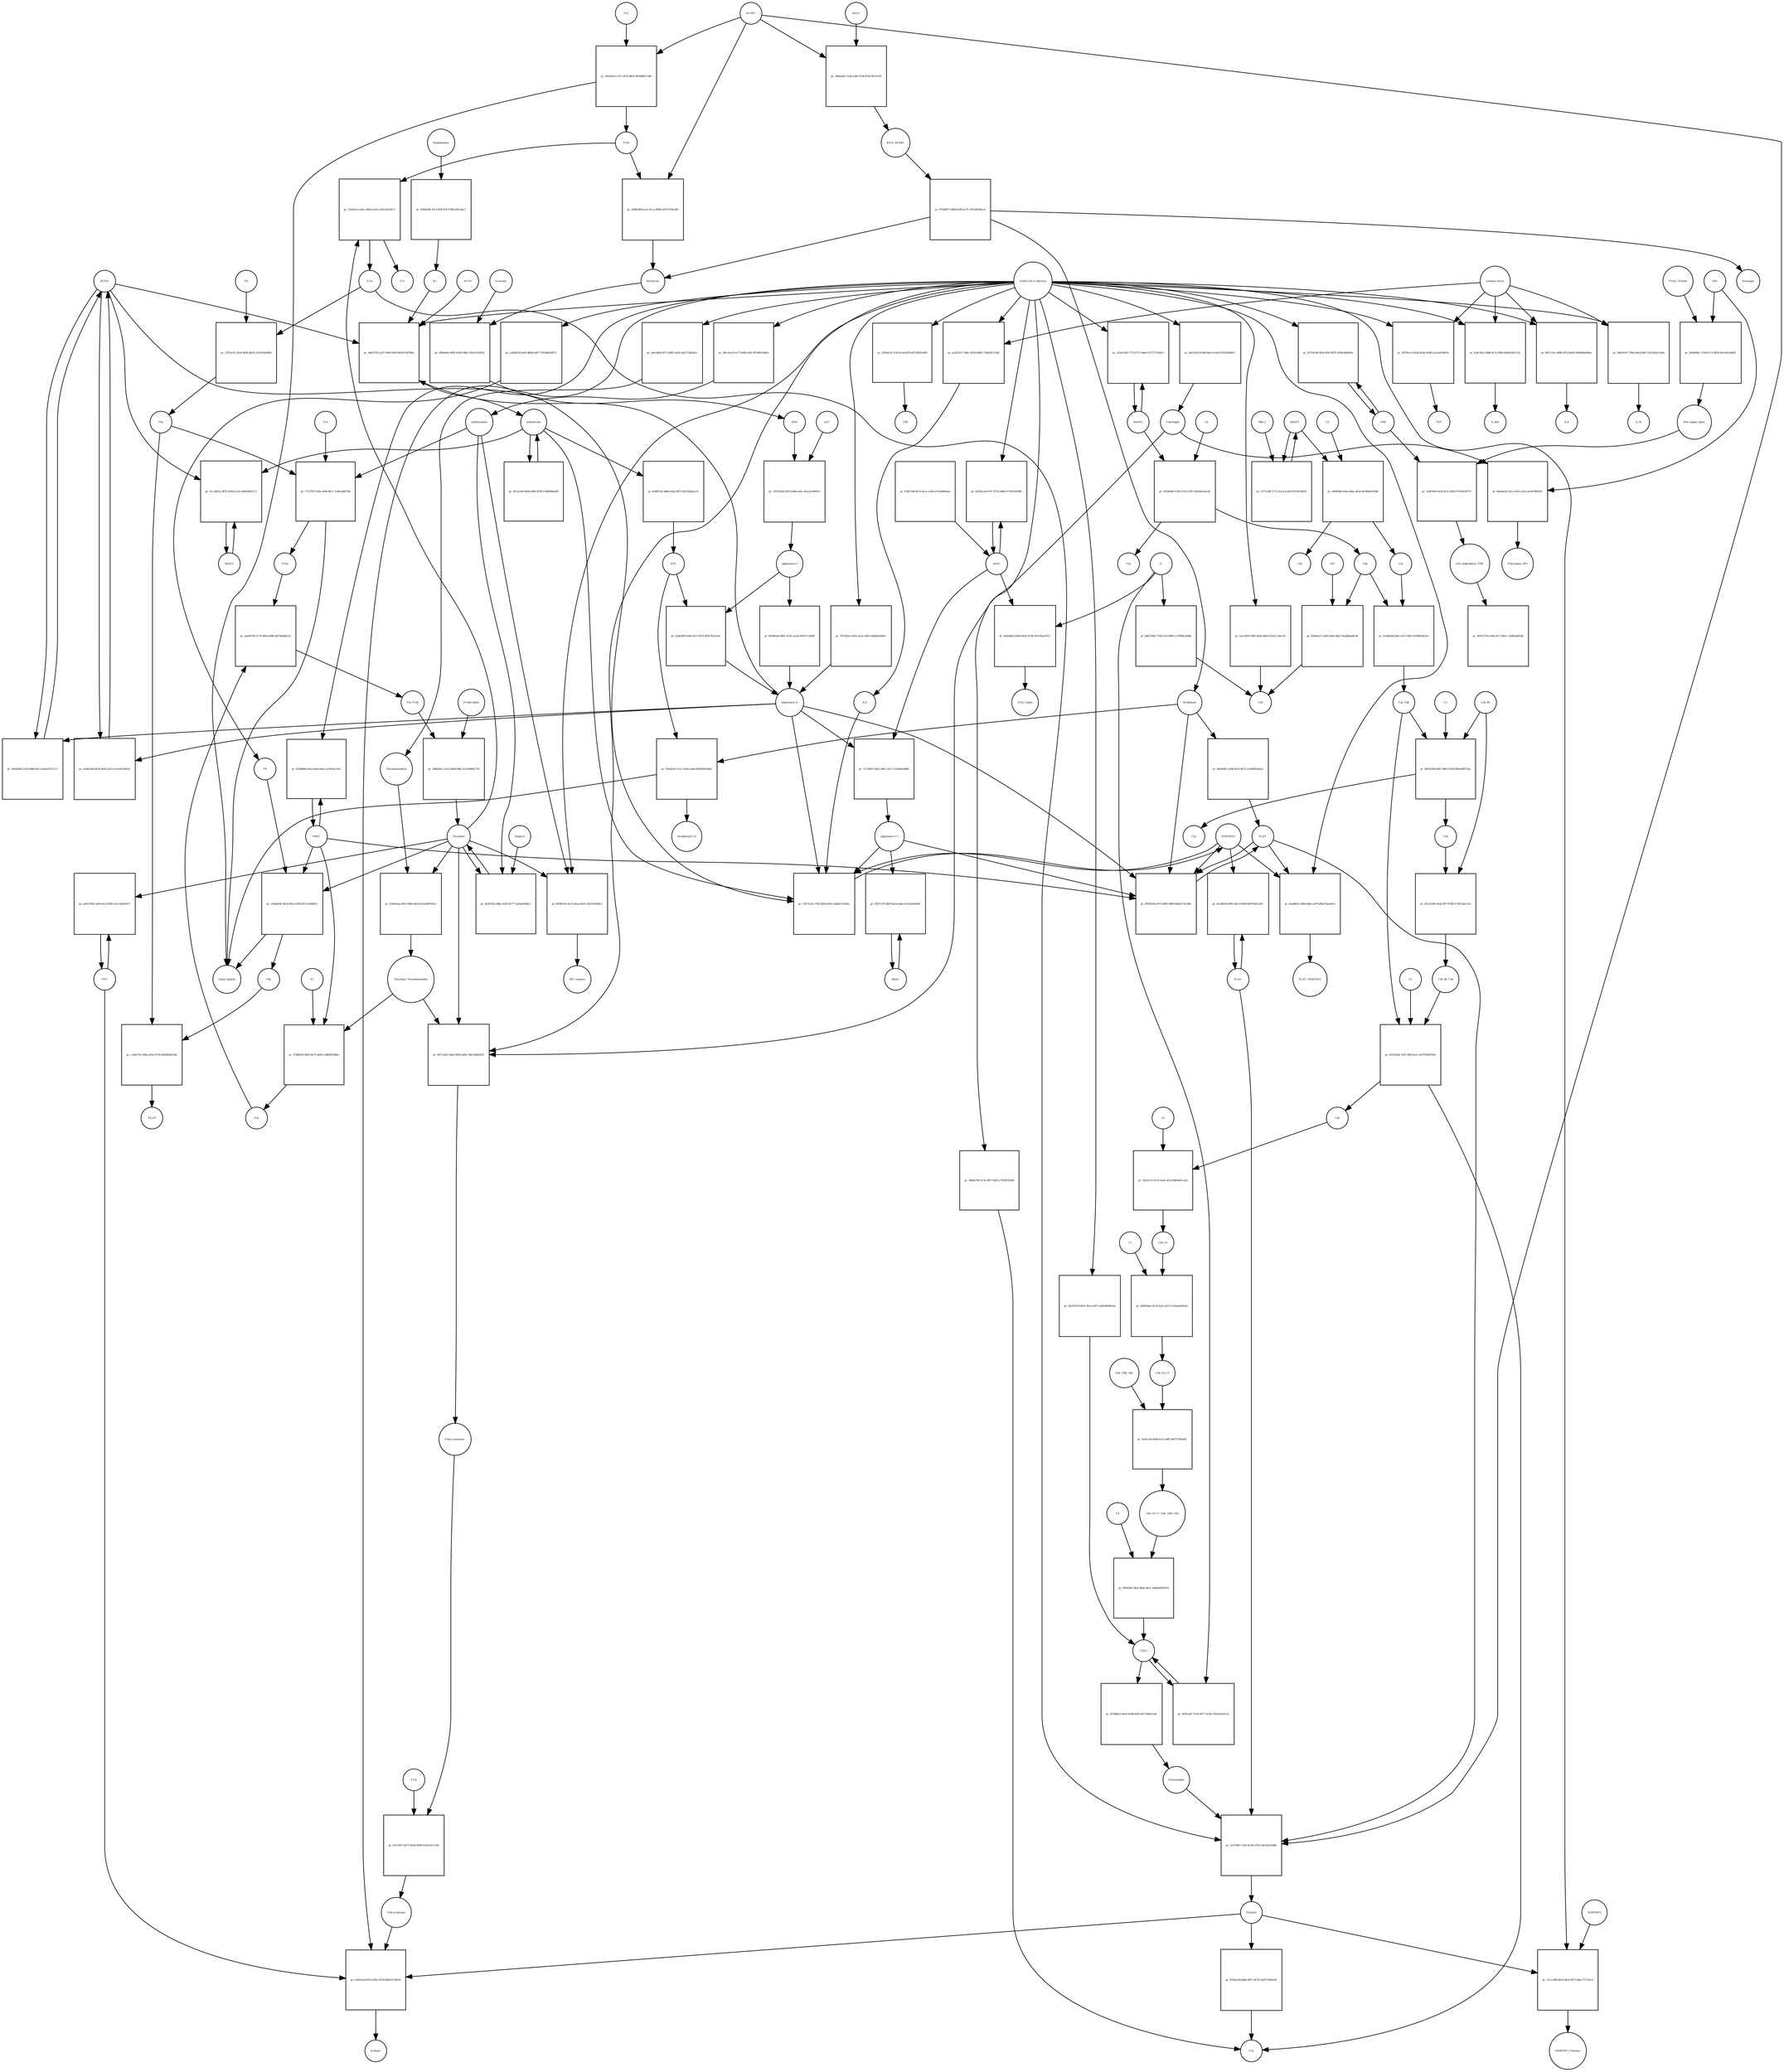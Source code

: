 strict digraph  {
F8 [annotation="urn_miriam_hgnc_3546|urn_miriam_taxonomy_9606", bipartite=0, cls=macromolecule, fontsize=4, label=F8, shape=circle];
"pr_c36ddcb6-581d-493c-b30f-b573ce46467a" [annotation="", bipartite=1, cls=process, fontsize=4, label="pr_c36ddcb6-581d-493c-b30f-b573ce46467a", shape=square];
"Small peptide" [annotation=urn_miriam_mesh_D010446, bipartite=0, cls=macromolecule, fontsize=4, label="Small peptide", shape=circle];
F8a [annotation="urn_miriam_hgnc.symbol_F8|urn_miriam_mesh_D015944|urn_miriam_taxonomy_9606", bipartite=0, cls=macromolecule, fontsize=4, label=F8a, shape=circle];
Thrombin [annotation="urn_miriam_hgnc_3535|urn_miriam_taxonomy_9606", bipartite=0, cls=macromolecule, fontsize=4, label=Thrombin, shape=circle];
PROC [annotation="urn_miriam_hgnc_9451|urn_miriam_taxonomy_9606", bipartite=0, cls=macromolecule, fontsize=4, label=PROC, shape=circle];
AGTR1 [annotation=urn_miriam_hgnc_336, bipartite=0, cls=macromolecule, fontsize=4, label=AGTR1, shape=circle];
"pr_443efbd4-1b28-498b-8e13-e8aaf3557c17" [annotation="", bipartite=1, cls=process, fontsize=4, label="pr_443efbd4-1b28-498b-8e13-e8aaf3557c17", shape=square];
"angiotensin II" [annotation="urn_miriam_obo.chebi_CHEBI%3A2718|urn_miriam_taxonomy_9606", bipartite=0, cls="simple chemical", fontsize=4, label="angiotensin II", shape=circle];
NR3C2 [annotation="", bipartite=0, cls=macromolecule, fontsize=4, label=NR3C2, shape=circle];
"pr_6cc34b5a-387b-4506-a118-cd6658d63c13" [annotation="", bipartite=1, cls=process, fontsize=4, label="pr_6cc34b5a-387b-4506-a118-cd6658d63c13", shape=square];
aldosterone [annotation="urn_miriam_obo.chebi_CHEBI%3A27584", bipartite=0, cls="simple chemical", fontsize=4, label=aldosterone, shape=circle];
"pr_8a7ac0fd-db94-4df8-8530-f148fb9bad40" [annotation="", bipartite=1, cls=process, fontsize=4, label="pr_8a7ac0fd-db94-4df8-8530-f148fb9bad40", shape=square];
SERPINE1 [annotation="", bipartite=0, cls=macromolecule, fontsize=4, label=SERPINE1, shape=circle];
"pr_13e7232e-37bf-436d-8354-5ad0a57a650a" [annotation="", bipartite=1, cls=process, fontsize=4, label="pr_13e7232e-37bf-436d-8354-5ad0a57a650a", shape=square];
"angiotensin I-7" [annotation="urn_miriam_obo.chebi_CHEBI%3A55438|urn_miriam_taxonomy_9606", bipartite=0, cls="simple chemical", fontsize=4, label="angiotensin I-7", shape=circle];
IL6 [annotation="urn_miriam_hgnc_6018|urn_miriam_taxonomy_9606", bipartite=0, cls=macromolecule, fontsize=4, label=IL6, shape=circle];
"pr_9de67551-a2f7-48c0-8f5d-6fe9135676ba" [annotation="", bipartite=1, cls=process, fontsize=4, label="pr_9de67551-a2f7-48c0-8f5d-6fe9135676ba", shape=square];
"SARS-CoV-2 infection" [annotation="urn_miriam_taxonomy_2697049|urn_miriam_mesh_D012327", bipartite=0, cls=phenotype, fontsize=4, label="SARS-CoV-2 infection", shape=circle];
"K+" [annotation="urn_miriam_obo.chebi_CHEBI%3A29103", bipartite=0, cls="simple chemical", fontsize=4, label="K+", shape=circle];
ACTH [annotation=urn_miriam_hgnc_9201, bipartite=0, cls="simple chemical", fontsize=4, label=ACTH, shape=circle];
"pr_767e83a5-d93e-41ae-aff8-c0d84b3a9b5c" [annotation="", bipartite=1, cls=process, fontsize=4, label="pr_767e83a5-d93e-41ae-aff8-c0d84b3a9b5c", shape=square];
Bradykinin [annotation="urn_miriam_obo.chebi_CHEBI%3A3165|urn_miriam_taxonomy_9606", bipartite=0, cls=macromolecule, fontsize=4, label=Bradykinin, shape=circle];
"pr_f3ed2a05-5c1c-43a8-aab0-895ef081d0da" [annotation="", bipartite=1, cls=process, fontsize=4, label="pr_f3ed2a05-5c1c-43a8-aab0-895ef081d0da", shape=square];
"Bradykinin(1-5)" [annotation="urn_miriam_mesh_C079000|urn_miriam_taxonomy_9606", bipartite=0, cls=macromolecule, fontsize=4, label="Bradykinin(1-5)", shape=circle];
ACE [annotation="urn_miriam_hgnc_2707|urn_miriam_taxonomy_9606", bipartite=0, cls=macromolecule, fontsize=4, label=ACE, shape=circle];
"pr_68ef6db7-4186-4f1d-9673-1e5964b3b0a3" [annotation="", bipartite=1, cls=process, fontsize=4, label="pr_68ef6db7-4186-4f1d-9673-1e5964b3b0a3", shape=square];
PLAT [annotation="urn_miriam_hgnc_9051|urn_miriam_taxonomy_9606", bipartite=0, cls=macromolecule, fontsize=4, label=PLAT, shape=circle];
"pr_a5db2c80-6e95-4643-a67f-ce31eb530418" [annotation="", bipartite=1, cls=process, fontsize=4, label="pr_a5db2c80-6e95-4643-a67f-ce31eb530418", shape=square];
MAS1 [annotation="", bipartite=0, cls=macromolecule, fontsize=4, label=MAS1, shape=circle];
"pr_f42f727b-5b09-4a3d-aba3-62cfada5b59c" [annotation="", bipartite=1, cls=process, fontsize=4, label="pr_f42f727b-5b09-4a3d-aba3-62cfada5b59c", shape=square];
Fibrinogen [annotation="urn_miriam_pubmed_19296670|urn_miriam_obo.go_GO%3A0005577|urn_miriam_hgnc_3661|urn_miriam_hgnc_3662|urn_miriam_hgnc_3694|urn_miriam_taxonomy_9606", bipartite=0, cls=complex, fontsize=4, label=Fibrinogen, shape=circle];
"pr_80aabcfb-2a1a-4391-a25e-ae3d7bf942f1" [annotation="", bipartite=1, cls=process, fontsize=4, label="pr_80aabcfb-2a1a-4391-a25e-ae3d7bf942f1", shape=square];
GP6 [annotation="urn_miriam_hgnc_HGNC%3A14388|urn_miriam_taxonomy_9606", bipartite=0, cls=macromolecule, fontsize=4, label=GP6, shape=circle];
Fibrinogen_GP6 [annotation="urn_miriam_pubmed_19296670|urn_miriam_obo.go_GO%3A0005577|urn_miriam_hgnc_HGNC%3A14388|urn_miriam_taxonomy_9606", bipartite=0, cls=complex, fontsize=4, label=Fibrinogen_GP6, shape=circle];
GP6_alpha2_beta1 [annotation="urn_miriam_pubmed_25051961|urn_miriam_taxonomy_10090|urn_miriam_hgnc_14338|urn_miriam_hgnc_6137|urn_miriam_hgnc_6153", bipartite=0, cls=complex, fontsize=4, label=GP6_alpha2_beta1, shape=circle];
"pr_7a4f7d93-fa54-421e-93b3-f7104910f77c" [annotation="", bipartite=1, cls=process, fontsize=4, label="pr_7a4f7d93-fa54-421e-93b3-f7104910f77c", shape=square];
VWF [annotation="urn_miriam_hgnc_12726|urn_miriam_taxonomy_9606", bipartite=0, cls=macromolecule, fontsize=4, label=VWF, shape=circle];
GP6_alpha2beta1_VWF [annotation="urn_miriam_pubmed_25051961|urn_miriam_taxonomy_10090|urn_miriam_hgnc_14338|urn_miriam_hgnc_6137|urn_miriam_hgnc_6153|urn_miriam_hgnc_12726", bipartite=0, cls=complex, fontsize=4, label=GP6_alpha2beta1_VWF, shape=circle];
"pr_0444494c-7cb0-47c2-9038-fdec60c04403" [annotation="", bipartite=1, cls=process, fontsize=4, label="pr_0444494c-7cb0-47c2-9038-fdec60c04403", shape=square];
ITGA2_ITGAB1 [annotation="urn_miriam_intact_EBI-16428357|urn_miriam_hgnc_6137|urn_miriam_hgnc_6153|urn_miriam_taxonomy_9606", bipartite=0, cls=complex, fontsize=4, label=ITGA2_ITGAB1, shape=circle];
"pr_06912730-a184-41e7-bb2c-c20fbfed65d4" [annotation="", bipartite=1, cls="omitted process", fontsize=4, label="pr_06912730-a184-41e7-bb2c-c20fbfed65d4", shape=square];
"Fibrin polymer" [annotation="urn_miriam_mesh_C465961|urn_miriam_taxonomy_9606", bipartite=0, cls=macromolecule, fontsize=4, label="Fibrin polymer", shape=circle];
"pr_e3825ea9-f910-445e-9558-84f41f7a9034" [annotation="", bipartite=1, cls=process, fontsize=4, label="pr_e3825ea9-f910-445e-9558-84f41f7a9034", shape=square];
"D-dimer" [annotation="urn_miriam_pubmed_19008457|urn_miriam_mesh_C036309|urn_miriam_taxonomy_9606", bipartite=0, cls=macromolecule, fontsize=4, label="D-dimer", shape=circle];
Plasmin [annotation="urn_miriam_hgnc.symbol_PLG|urn_miriam_mesh_D005341|urn_miriam_brenda_3.4.21.7|urn_miriam_taxonomy_9606", bipartite=0, cls=macromolecule, fontsize=4, label=Plasmin, shape=circle];
TAFI [annotation="urn_miriam_hgnc_1546|urn_miriam_taxonomy_9606", bipartite=0, cls=macromolecule, fontsize=4, label=TAFI, shape=circle];
"Fibrin monomer" [annotation="urn_miriam_mesh_C011468|urn_miriam_taxonomy_9606", bipartite=0, cls=macromolecule, fontsize=4, label="Fibrin monomer", shape=circle];
"pr_f2121957-de71-4ed0-b0b0-0cfee33c11de" [annotation="", bipartite=1, cls=process, fontsize=4, label="pr_f2121957-de71-4ed0-b0b0-0cfee33c11de", shape=square];
F13a [annotation="urn_miriam_hgnc.symbol_F13|urn_miriam_mesh_D026122|urn_miriam_brenda_2.3.2.13|urn_miriam_taxonomy_9606", bipartite=0, cls=macromolecule, fontsize=4, label=F13a, shape=circle];
"pr_38790ce3-d3a4-4d3a-b649-a5ca0d7d041b" [annotation="", bipartite=1, cls=process, fontsize=4, label="pr_38790ce3-d3a4-4d3a-b649-a5ca0d7d041b", shape=square];
TNF [annotation="urn_miriam_hgnc_11892|urn_miriam_taxonomy_9606", bipartite=0, cls=macromolecule, fontsize=4, label=TNF, shape=circle];
"cytokine storm" [annotation="urn_miriam_pubmed_2504360|urn_miriam_taxonomy_9606", bipartite=0, cls=phenotype, fontsize=4, label="cytokine storm", shape=circle];
"pr_4789a1bb-fbbb-487c-8278-3a91570e8a56" [annotation="", bipartite=1, cls=process, fontsize=4, label="pr_4789a1bb-fbbb-487c-8278-3a91570e8a56", shape=square];
C5a [annotation="urn_miriam_hgnc.symbol_C5|urn_miriam_mesh_D015936|urn_miriam_taxonomy_9606", bipartite=0, cls=macromolecule, fontsize=4, label=C5a, shape=circle];
"pr_253d88a3-44c0-4598-8d2f-bd172d4e524a" [annotation="", bipartite=1, cls=process, fontsize=4, label="pr_253d88a3-44c0-4598-8d2f-bd172d4e524a", shape=square];
Plasminogen [annotation="urn_miriam_hgnc_9071|urn_miriam_taxonomy_9606", bipartite=0, cls=macromolecule, fontsize=4, label=Plasminogen, shape=circle];
"C5b-9" [annotation="urn_miriam_obo.go_GO%3A0005579|urn_miriam_mesh_D015938|urn_miriam_mesh_D050776|urn_miriam_hgnc_1339|urn_miriam_hgnc_1346|urn_miriam_hgnc_1352|urn_miriam_hgnc_1353|urn_miriam_hgnc_1354|urn_miriam_hgnc_1358|urn_miriam_taxonomy_9606", bipartite=0, cls=complex, fontsize=4, label="C5b-9", shape=circle];
C2 [annotation="urn_miriam_hgnc_1248|urn_miriam_taxonomy_9606", bipartite=0, cls=macromolecule, fontsize=4, label=C2, shape=circle];
"pr_e85ff8dd-01da-46bc-8a26-40c86da7a968" [annotation="", bipartite=1, cls=process, fontsize=4, label="pr_e85ff8dd-01da-46bc-8a26-40c86da7a968", shape=square];
C2a [annotation="urn_miriam_hgnc.symbol_C2|urn_miriam_mesh_D050678|urn_miriam_taxonomy_9606", bipartite=0, cls=macromolecule, fontsize=4, label=C2a, shape=circle];
C2b [annotation="urn_miriam_hgnc.symbol_C2|urn_miriam_mesh_D050679|urn_miriam_taxonomy_9606", bipartite=0, cls=macromolecule, fontsize=4, label=C2b, shape=circle];
MASP1 [annotation="urn_miriam_hgnc_6901|urn_miriam_taxonomy_9606", bipartite=0, cls=macromolecule, fontsize=4, label=MASP1, shape=circle];
"pr_bc8c4fa2-9ddb-4c3a-9f69-06e8a5b51142" [annotation="", bipartite=1, cls=process, fontsize=4, label="pr_bc8c4fa2-9ddb-4c3a-9f69-06e8a5b51142", shape=square];
IL2RA [annotation="urn_miriam_hgnc_6008|urn_miriam_taxonomy_9606", bipartite=0, cls=macromolecule, fontsize=4, label=IL2RA, shape=circle];
"pr_8617cfac-d096-4f7d-8a08-056894a0b9ea" [annotation="", bipartite=1, cls=process, fontsize=4, label="pr_8617cfac-d096-4f7d-8a08-056894a0b9ea", shape=square];
IL8 [annotation="urn_miriam_hgnc_6025|urn_miriam_taxonomy_9606", bipartite=0, cls=macromolecule, fontsize=4, label=IL8, shape=circle];
"pr_9d6da748-5c3e-4f87-8d26-e7f50f595afb" [annotation="", bipartite=1, cls=process, fontsize=4, label="pr_9d6da748-5c3e-4f87-8d26-e7f50f595afb", shape=square];
"pr_ac451937-5dbc-4920-8098-7186346725db" [annotation="", bipartite=1, cls=process, fontsize=4, label="pr_ac451937-5dbc-4920-8098-7186346725db", shape=square];
"pr_2d0e81d7-796a-44a9-8d07-b5558a5e7a44" [annotation="", bipartite=1, cls=process, fontsize=4, label="pr_2d0e81d7-796a-44a9-8d07-b5558a5e7a44", shape=square];
IL1B [annotation="urn_miriam_hgnc_5992|urn_miriam_taxonomy_9606", bipartite=0, cls=macromolecule, fontsize=4, label=IL1B, shape=circle];
Prorenin [annotation="urn_miriam_hgnc_9958|urn_miriam_taxonomy_9606", bipartite=0, cls=macromolecule, fontsize=4, label=Prorenin, shape=circle];
"pr_4f69eb6e-bf95-4595-948e-f28c97a56031" [annotation="", bipartite=1, cls=process, fontsize=4, label="pr_4f69eb6e-bf95-4595-948e-f28c97a56031", shape=square];
REN [annotation="urn_miriam_hgnc.symbol_REN|urn_miriam_taxonomy_9606", bipartite=0, cls=macromolecule, fontsize=4, label=REN, shape=circle];
Kallikrein [annotation="urn_miriam_hgnc.symbol_KLKB1|urn_miriam_mesh_D020842|urn_miriam_brenda_3.4.21.34|urn_miriam_taxonomy_9606", bipartite=0, cls=macromolecule, fontsize=4, label=Kallikrein, shape=circle];
KLKB1 [annotation="urn_miriam_hgnc_6371|urn_miriam_taxonomy_9606", bipartite=0, cls=macromolecule, fontsize=4, label=KLKB1, shape=circle];
"pr_02bde409-aca5-4cca-984b-e6315754e362" [annotation="", bipartite=1, cls=process, fontsize=4, label="pr_02bde409-aca5-4cca-984b-e6315754e362", shape=square];
F12a [annotation="urn_miriam_hgnc.symbol_F12|urn_miriam_mesh_D015956|urn_miriam_brenda_3.4.21.38|urn_miriam_taxonomy_9606", bipartite=0, cls=macromolecule, fontsize=4, label=F12a, shape=circle];
"pr_a4ec0bfd-4f71-4482-a454-3ab711682dce" [annotation="", bipartite=1, cls=process, fontsize=4, label="pr_a4ec0bfd-4f71-4482-a454-3ab711682dce", shape=square];
Thrombomodulin [annotation="urn_miriam_hgnc_11784|urn_miriam_taxonomy_9606", bipartite=0, cls=macromolecule, fontsize=4, label=Thrombomodulin, shape=circle];
"pr_7e1cc883-dfcd-49c9-8f72-d9ac777535c0" [annotation="", bipartite=1, cls=process, fontsize=4, label="pr_7e1cc883-dfcd-49c9-8f72-d9ac777535c0", shape=square];
SERPINF2 [annotation="urn_miriam_hgnc_9075|urn_miriam_taxonomy_9606", bipartite=0, cls=macromolecule, fontsize=4, label=SERPINF2, shape=circle];
SERPINF2_Plasmin [annotation="urn_miriam_pubmed_2437112|urn_miriam_biogrid_314240|urn_miriam_hgnc_9075|urn_miriam_mesh_D005341|urn_miriam_taxonomy_9606", bipartite=0, cls=complex, fontsize=4, label=SERPINF2_Plasmin, shape=circle];
"pr_1eca3833-0f8f-40a0-bb0e-85421c5aec43" [annotation="", bipartite=1, cls=process, fontsize=4, label="pr_1eca3833-0f8f-40a0-bb0e-85421c5aec43", shape=square];
C4d [annotation="urn_miriam_hgnc.symbol_C4b|urn_miriam_mesh_C032261|urn_miriam_taxonomy_9606", bipartite=0, cls=macromolecule, fontsize=4, label=C4d, shape=circle];
"pr_42c8167d-d631-40ca-a827-a00c80094c6a" [annotation="", bipartite=1, cls=process, fontsize=4, label="pr_42c8167d-d631-40ca-a827-a00c80094c6a", shape=square];
"pr_f5a88849-af2a-4da4-8eae-acf91fae7ecf" [annotation="", bipartite=1, cls=process, fontsize=4, label="pr_f5a88849-af2a-4da4-8eae-acf91fae7ecf", shape=square];
"pr_0272dc96-4f54-492f-9879-4508c8d4efb5" [annotation="", bipartite=1, cls=process, fontsize=4, label="pr_0272dc96-4f54-492f-9879-4508c8d4efb5", shape=square];
"pr_2204a53f-5126-4ce8-8070-df7af0f5c699" [annotation="", bipartite=1, cls=process, fontsize=4, label="pr_2204a53f-5126-4ce8-8070-df7af0f5c699", shape=square];
CRP [annotation="urn_miriam_hgnc_2367|urn_miriam_taxonomy_9606", bipartite=0, cls=macromolecule, fontsize=4, label=CRP, shape=circle];
"pr_6f29cad7-7e5d-4077-8cb4-74916ea632c4" [annotation="", bipartite=1, cls=process, fontsize=4, label="pr_6f29cad7-7e5d-4077-8cb4-74916ea632c4", shape=square];
S [annotation="urn_miriam_uniprot_P0DTC2|urn_miriam_uniprot_P59594|urn_miriam_taxonomy_2697049", bipartite=0, cls=macromolecule, fontsize=4, label=S, shape=circle];
"pr_bdd72f4b-77dd-47a3-8891-cf199bb3388d" [annotation="", bipartite=1, cls=process, fontsize=4, label="pr_bdd72f4b-77dd-47a3-8891-cf199bb3388d", shape=square];
"pr_7c37fb97-d4a1-49e7-a07c-fcf2b9ba0866" [annotation="", bipartite=1, cls=process, fontsize=4, label="pr_7c37fb97-d4a1-49e7-a07c-fcf2b9ba0866", shape=square];
ACE2 [annotation="urn_miriam_hgnc_13557|urn_miriam_taxonomy_9606", bipartite=0, cls=macromolecule, fontsize=4, label=ACE2, shape=circle];
"pr_f14b576d-6e7e-4acc-a5df-ef31a686abed" [annotation="", bipartite=1, cls=process, fontsize=4, label="pr_f14b576d-6e7e-4acc-a5df-ef31a686abed", shape=square];
"pr_0a9a6d02-b9b4-4b51-87d4-9c4782a47017" [annotation="", bipartite=1, cls=process, fontsize=4, label="pr_0a9a6d02-b9b4-4b51-87d4-9c4782a47017", shape=square];
ACE2_Spike [annotation="urn_miriam_pdb_6CS2|urn_miriam_hgnc_13557|urn_miriam_uniprot_P0DTC2|urn_miriam_taxonomy_9606|urn_miriam_taxonomy_2697049", bipartite=0, cls=complex, fontsize=4, label=ACE2_Spike, shape=circle];
"pr_bd33bca9-b767-4752-b09d-6710d79e00ff" [annotation="", bipartite=1, cls=process, fontsize=4, label="pr_bd33bca9-b767-4752-b09d-6710d79e00ff", shape=square];
"pr_48cc4e19-ce77-4fdb-a9d1-9f74f81c89e4" [annotation="", bipartite=1, cls=process, fontsize=4, label="pr_48cc4e19-ce77-4fdb-a9d1-9f74f81c89e4", shape=square];
Antithrombin [annotation="urn_miriam_hgnc_775|urn_miriam_taxonomy_9606", bipartite=0, cls=macromolecule, fontsize=4, label=Antithrombin, shape=circle];
"pr_a300623d-0af9-4b68-a407-7503d4b58072" [annotation="", bipartite=1, cls=process, fontsize=4, label="pr_a300623d-0af9-4b68-a407-7503d4b58072", shape=square];
C4b [annotation="urn_miriam_hgnc_1324|urn_miriam_taxonomy_9606", bipartite=0, cls=macromolecule, fontsize=4, label=C4b, shape=circle];
"pr_858ebe57-e28d-456e-8da7-6eadbba68c40" [annotation="", bipartite=1, cls=process, fontsize=4, label="pr_858ebe57-e28d-456e-8da7-6eadbba68c40", shape=square];
CFI [annotation="urn_miriam_hgnc_2771|urn_miriam_taxonomy_9606", bipartite=0, cls=macromolecule, fontsize=4, label=CFI, shape=circle];
C3b [annotation="urn_miriam_hgnc.symbol_C3|urn_miriam_mesh_D003179|urn_miriam_taxonomy_9606", bipartite=0, cls=macromolecule, fontsize=4, label=C3b, shape=circle];
"pr_61c52298-5d3a-4f7f-97d6-473913ae11cb" [annotation="", bipartite=1, cls=process, fontsize=4, label="pr_61c52298-5d3a-4f7f-97d6-473913ae11cb", shape=square];
C3b_Bb [annotation="urn_miriam_pubmed_12440962|urn_miriam_brenda_3.4.21.47|urn_miriam_mesh_D051561|urn_miriam_mesh_D003179|urn_miriam_hgnc_1037|urn_miriam_taxonomy_9606", bipartite=0, cls=complex, fontsize=4, label=C3b_Bb, shape=circle];
C3b_Bb_C3b [annotation="urn_miriam_pubmed_12440962|urn_miriam_brenda_34.4.21.47|urn_miriam_mesh_D051566|urn_miriam_mesh_D003179|urn_miriam_hgnc_1037|urn_miriam_taxonomy_9606", bipartite=0, cls=complex, fontsize=4, label=C3b_Bb_C3b, shape=circle];
"pr_9ca80a4d-fbea-4157-b4f5-9318fb39a2e5" [annotation="", bipartite=1, cls=process, fontsize=4, label="pr_9ca80a4d-fbea-4157-b4f5-9318fb39a2e5", shape=square];
C2a_C4b [annotation="urn_miriam_mesh_D051574|urn_miriam_brenda_3.4.21.43|urn_miriam_mesh_D050678|urn_miriam_hgnc_1324|urn_miriam_taxonomy_9606", bipartite=0, cls=complex, fontsize=4, label=C2a_C4b, shape=circle];
C4 [annotation="urn_miriam_mesh_D00318|urn_miriam_taxonomy_9606", bipartite=0, cls=macromolecule, fontsize=4, label=C4, shape=circle];
"pr_d7b3fe66-5538-475a-b783-30e926cda1d4" [annotation="", bipartite=1, cls=process, fontsize=4, label="pr_d7b3fe66-5538-475a-b783-30e926cda1d4", shape=square];
C4a [annotation="urn_miriam_hgnc_1323|urn_miriam_taxonomy_9606", bipartite=0, cls=macromolecule, fontsize=4, label=C4a, shape=circle];
MASP2 [annotation="urn_miriam_hgnc_6902|urn_miriam_taxonomy_9606", bipartite=0, cls=macromolecule, fontsize=4, label=MASP2, shape=circle];
"pr_6372136f-2712-45cd-a14d-fa7f54338620" [annotation="", bipartite=1, cls=process, fontsize=4, label="pr_6372136f-2712-45cd-a14d-fa7f54338620", shape=square];
MBL2 [annotation="urn_miriam_hgnc_6902|urn_miriam_taxonomy_9606", bipartite=0, cls=macromolecule, fontsize=4, label=MBL2, shape=circle];
"pr_a52e21b9-7775-477c-b4ab-47272719e9c5" [annotation="", bipartite=1, cls=process, fontsize=4, label="pr_a52e21b9-7775-477c-b4ab-47272719e9c5", shape=square];
PLAU [annotation="urn_miriam_hgnc_9052|urn_miriam_taxonomy_9606", bipartite=0, cls=macromolecule, fontsize=4, label=PLAU, shape=circle];
"pr_dcc6bf3b-6945-4e13-8346-46070e81cd51" [annotation="", bipartite=1, cls=process, fontsize=4, label="pr_dcc6bf3b-6945-4e13-8346-46070e81cd51", shape=square];
C5b_C6_C7_C8A_C8B_C8G [annotation="urn_miriam_pubmed_28630159|urn_miriam_mesh_C042295|urn_miriam_mesh_D050776|urn_miriam_hgnc_1339|urn_miriam_hgnc_1352|urn_miriam_hgnc_1353|urn_miriam_hgnc_1354|urn_miriam_taxonomy_9606", bipartite=0, cls=complex, fontsize=4, label=C5b_C6_C7_C8A_C8B_C8G, shape=circle];
"pr_f0f4290f-38ae-464e-8b7c-bb88ab920478" [annotation="", bipartite=1, cls=process, fontsize=4, label="pr_f0f4290f-38ae-464e-8b7c-bb88ab920478", shape=square];
C9 [annotation="urn_miriam_hgnc_1358|urn_miriam_taxonomy_9606", bipartite=0, cls=macromolecule, fontsize=4, label=C9, shape=circle];
C5b_C6_C7 [annotation="urn_miriam_pubmed_28630159|urn_miriam_mesh_C037453|urn_miriam_mesh_D050776|urn_miriam_hgnc_1339|urn_miriam_hgnc_1346|urn_miriam_taxonomy_9606", bipartite=0, cls=complex, fontsize=4, label=C5b_C6_C7, shape=circle];
"pr_feafe140-8a49-4c2e-b9f2-4bf7579fa402" [annotation="", bipartite=1, cls=process, fontsize=4, label="pr_feafe140-8a49-4c2e-b9f2-4bf7579fa402", shape=square];
C8A_C8B_C8G [annotation="urn_miriam_mesh_D003185|urn_miriam_hgnc_1353|urn_miriam_hgnc_1352|urn_miriam_hgnc_1354|urn_miriam_taxonomy_9606", bipartite=0, cls=complex, fontsize=4, label=C8A_C8B_C8G, shape=circle];
C5b_C6 [annotation="urn_miriam_mesh_C050974|urn_miriam_mesh_D050776|urn_miriam_hgnc_1339|urn_miriam_taxonomy_9606", bipartite=0, cls=complex, fontsize=4, label=C5b_C6, shape=circle];
"pr_e8205daa-d133-4e5c-a613-3ceba9e842ad" [annotation="", bipartite=1, cls=process, fontsize=4, label="pr_e8205daa-d133-4e5c-a613-3ceba9e842ad", shape=square];
C7 [annotation="urn_miriam_hgnc_HGNC%3A1346|urn_miriam_taxonomy_9606", bipartite=0, cls=macromolecule, fontsize=4, label=C7, shape=circle];
C5b [annotation="urn_miriam_hgnc.symbol_C5|urn_miriam_mesh_D050776|urn_miriam_taxonomy_9606", bipartite=0, cls=macromolecule, fontsize=4, label=C5b, shape=circle];
"pr_59a2511f-b735-4a20-af2e-8b6f4a0ccafe" [annotation="", bipartite=1, cls=process, fontsize=4, label="pr_59a2511f-b735-4a20-af2e-8b6f4a0ccafe", shape=square];
C6 [annotation="urn_miriam_hgnc_1339|urn_miriam_taxonomy_9606", bipartite=0, cls=macromolecule, fontsize=4, label=C6, shape=circle];
C5 [annotation="urn_miriam_hgnc_1331|urn_miriam_taxonomy_9606", bipartite=0, cls=macromolecule, fontsize=4, label=C5, shape=circle];
"pr_6223585a-3347-4ffd-ba1c-eb7076487b2d" [annotation="", bipartite=1, cls=process, fontsize=4, label="pr_6223585a-3347-4ffd-ba1c-eb7076487b2d", shape=square];
C3 [annotation="urn_miriam_hgnc_1318|urn_miriam_taxonomy_9606", bipartite=0, cls=macromolecule, fontsize=4, label=C3, shape=circle];
"pr_b947d208-88f7-4d63-b744-469e6f8f73ae" [annotation="", bipartite=1, cls=process, fontsize=4, label="pr_b947d208-88f7-4d63-b744-469e6f8f73ae", shape=square];
C3a [annotation="urn_miriam_hgnc.symbol_C3|urn_miriam_mesh_D015926|urn_miriam_taxonomy_9606", bipartite=0, cls=macromolecule, fontsize=4, label=C3a, shape=circle];
"pr_52b0cbaa-b615-49b9-bfcb-b21eb867691e" [annotation="", bipartite=1, cls=process, fontsize=4, label="pr_52b0cbaa-b615-49b9-bfcb-b21eb867691e", shape=square];
Thrombin_Thrombomodulin [annotation="urn_miriam_pubmed_6282863|urn_miriam_taxonomy_9986|urn_miriam_biogrid_283352|urn_miriam_mesh_D013917|urn_miriam_hgnc_11784", bipartite=0, cls=complex, fontsize=4, label=Thrombin_Thrombomodulin, shape=circle];
"pr_6617a425-5b4a-4836-bd9e-50dc49b02912" [annotation="", bipartite=1, cls=process, fontsize=4, label="pr_6617a425-5b4a-4836-bd9e-50dc49b02912", shape=square];
KNG1_KLKB1 [annotation="urn_miriam_pubmed_17598838|urn_miriam_intact_EBI-10087151|urn_miriam_hgnc_6371|urn_miriam_hgnc_6383|urn_miriam_taxonomy_9606", bipartite=0, cls=complex, fontsize=4, label=KNG1_KLKB1, shape=circle];
"pr_974a8671-d484-4ef9-ac70-187a6fe9bacd" [annotation="", bipartite=1, cls=process, fontsize=4, label="pr_974a8671-d484-4ef9-ac70-187a6fe9bacd", shape=square];
Kininogen [annotation="urn_miriam_hgnc.symbol_KNG1|urn_miriam_mesh_D019679|urn_miriam_taxonomy_9606", bipartite=0, cls=macromolecule, fontsize=4, label=Kininogen, shape=circle];
"pr_d4525d10-658b-4dca-b10d-f55416828811" [annotation="", bipartite=1, cls=process, fontsize=4, label="pr_d4525d10-658b-4dca-b10d-f55416828811", shape=square];
"angiotensin I" [annotation="urn_miriam_obo.chebi_CHEBI%3A2718|urn_miriam_taxonomy_9606", bipartite=0, cls="simple chemical", fontsize=4, label="angiotensin I", shape=circle];
"pr_f850b5a4-0481-4320-ae2d-e4437c1340ff" [annotation="", bipartite=1, cls=process, fontsize=4, label="pr_f850b5a4-0481-4320-ae2d-e4437c1340ff", shape=square];
"pr_a5a68f5e-28e8-4d4e-ad7f-d84a7baee9a3" [annotation="", bipartite=1, cls=process, fontsize=4, label="pr_a5a68f5e-28e8-4d4e-ad7f-d84a7baee9a3", shape=square];
PLAT_SERPINE1 [annotation="urn_miriam_pubmed_22449964|urn_miriam_intact_EBI-7800882|urn_miriam_hgnc_9051|urn_miriam_hgnc_8593|urn_miriam_taxonomy_9606", bipartite=0, cls=complex, fontsize=4, label=PLAT_SERPINE1, shape=circle];
"pr_ab9c076b-5e00-4ccd-9583-5ecc305a0517" [annotation="", bipartite=1, cls=process, fontsize=4, label="pr_ab9c076b-5e00-4ccd-9583-5ecc305a0517", shape=square];
"pr_050f2834-e973-4985-9df8-9dab5732c98e" [annotation="", bipartite=1, cls=process, fontsize=4, label="pr_050f2834-e973-4985-9df8-9dab5732c98e", shape=square];
"pr_f6508c05-0ce5-4eae-bd31-e4f333305bc2" [annotation="", bipartite=1, cls=process, fontsize=4, label="pr_f6508c05-0ce5-4eae-bd31-e4f333305bc2", shape=square];
"TAT complex" [annotation="urn_miriam_pubmed_22930518|urn_miriam_mesh_C046193|urn_miriam_mesh_D013917|urn_miriam_hgnc_775|urn_miriam_taxonomy_9606", bipartite=0, cls=complex, fontsize=4, label="TAT complex", shape=circle];
"pr_2c479af1-333a-4c06-a7b3-54e16fe424d6" [annotation="", bipartite=1, cls=process, fontsize=4, label="pr_2c479af1-333a-4c06-a7b3-54e16fe424d6", shape=square];
F11a [annotation="urn_miriam_hgnc.symbol_F11|urn_miriam_mesh_D015945|urn_miriam_brenda_3.4.21.27|urn_miriam_taxonomy_9606", bipartite=0, cls=macromolecule, fontsize=4, label=F11a, shape=circle];
"pr_0e401f2a-48bc-4425-8c77-5a2faef42bc2" [annotation="", bipartite=1, cls=process, fontsize=4, label="pr_0e401f2a-48bc-4425-8c77-5a2faef42bc2", shape=square];
Heparin [annotation="urn_miriam_pubmed_708377|urn_miriam_obo.chebi_CHEBI%3A28304|urn_miriam_taxonomy_9606", bipartite=0, cls="simple chemical", fontsize=4, label=Heparin, shape=circle];
Prothrombin [annotation="urn_miriam_hgnc_3535|urn_miriam_taxonomy_9606", bipartite=0, cls=macromolecule, fontsize=4, label=Prothrombin, shape=circle];
"pr_588abd1c-c022-4bd9-99b1-4c41846b3776" [annotation="", bipartite=1, cls=process, fontsize=4, label="pr_588abd1c-c022-4bd9-99b1-4c41846b3776", shape=square];
F5a_F10a [annotation="urn_miriam_pubmed_2303476|urn_miriam_mesh_C022475|urn_miriam_mesh_D15943|urn_miriam_mesh_D015951|urn_miriam_taxonomy_9606", bipartite=0, cls=complex, fontsize=4, label=F5a_F10a, shape=circle];
F10a [annotation="urn_miriam_hgnc.symbol_F10|urn_miriam_mesh_D015951|urn_miriam_brenda_3.4.21.6|urn_miriam_taxonomy_9606", bipartite=0, cls=macromolecule, fontsize=4, label=F10a, shape=circle];
"pr_2da0e705-3c70-4f60-b9db-26f7da9bd31d" [annotation="", bipartite=1, cls=process, fontsize=4, label="pr_2da0e705-3c70-4f60-b9db-26f7da9bd31d", shape=square];
F5a [annotation="urn_miriam_hgnc.symbol_F5|urn_miriam_mesh_D015943|urn_miriam_taxonomy_9606", bipartite=0, cls=macromolecule, fontsize=4, label=F5a, shape=circle];
F5 [annotation="urn_miriam_hgnc_3541|urn_miriam_taxonomy_9606", bipartite=0, cls=macromolecule, fontsize=4, label=F5, shape=circle];
"pr_57d80016-fb63-4e72-b450-c8dfa0f349ba" [annotation="", bipartite=1, cls=process, fontsize=4, label="pr_57d80016-fb63-4e72-b450-c8dfa0f349ba", shape=square];
F9a [annotation="urn_miriam_hgnc.symbol_F9|urn_miriam_mesh_D015949|urn_miriam_taxonomy_9606", bipartite=0, cls=macromolecule, fontsize=4, label=F9a, shape=circle];
"pr_c3ebe72e-068e-452d-972b-fb6f0b9410d6" [annotation="", bipartite=1, cls=process, fontsize=4, label="pr_c3ebe72e-068e-452d-972b-fb6f0b9410d6", shape=square];
F8_F9 [annotation="urn_miriam_pubmed_22471307|urn_miriam_hgnc_3546|urn_miriam_hgnc_35531|urn_miriam_intact_EBI-11621595|urn_miriam_taxonomy_9606", bipartite=0, cls=complex, fontsize=4, label=F8_F9, shape=circle];
F9 [annotation="urn_miriam_hgnc_35531|urn_miriam_taxonomy_9606", bipartite=0, cls=macromolecule, fontsize=4, label=F9, shape=circle];
"pr_27f35c65-26c0-40d5-8b29-a51a95da0f89" [annotation="", bipartite=1, cls=process, fontsize=4, label="pr_27f35c65-26c0-40d5-8b29-a51a95da0f89", shape=square];
"pr_180ae6d7-5c4a-43b3-97bf-874a7bc07cf0" [annotation="", bipartite=1, cls=process, fontsize=4, label="pr_180ae6d7-5c4a-43b3-97bf-874a7bc07cf0", shape=square];
KNG1 [annotation="urn_miriam_hgnc.symbol_6383|urn_miriam_taxonomy_9606", bipartite=0, cls=macromolecule, fontsize=4, label=KNG1, shape=circle];
"pr_15502ace-edc1-46e0-a252-cd5ec41b55c7" [annotation="", bipartite=1, cls=process, fontsize=4, label="pr_15502ace-edc1-46e0-a252-cd5ec41b55c7", shape=square];
F11 [annotation="urn_miriam_hgnc_3529|urn_miriam_taxonomy_9606", bipartite=0, cls=macromolecule, fontsize=4, label=F11, shape=circle];
F12 [annotation="urn_miriam_hgnc_3530|urn_miriam_taxonomy_9606", bipartite=0, cls=macromolecule, fontsize=4, label=F12, shape=circle];
"pr_05fd35e2-c167-4974-8493-4f5d889e71d9" [annotation="", bipartite=1, cls=process, fontsize=4, label="pr_05fd35e2-c167-4974-8493-4f5d889e71d9", shape=square];
"pr_02dd2f9f-0396-4cf1-9335-8f2e7fb31e0e" [annotation="", bipartite=1, cls=process, fontsize=4, label="pr_02dd2f9f-0396-4cf1-9335-8f2e7fb31e0e", shape=square];
F10 [annotation="urn_miriam_hgnc_3528|urn_miriam_taxonomy_9606", bipartite=0, cls=macromolecule, fontsize=4, label=F10, shape=circle];
"pr_77c07ef7-f45e-4f49-96c1-7a44cddb7f3b" [annotation="", bipartite=1, cls=process, fontsize=4, label="pr_77c07ef7-f45e-4f49-96c1-7a44cddb7f3b", shape=square];
AGT [annotation="urn_miriam_hgnc_333|urn_miriam_taxonomy_9606", bipartite=0, cls=macromolecule, fontsize=4, label=AGT, shape=circle];
"pr_19701d54-8435-4366-aebc-45ea3c49041a" [annotation="", bipartite=1, cls=process, fontsize=4, label="pr_19701d54-8435-4366-aebc-45ea3c49041a", shape=square];
"pr_60d6f7eb-48bd-43b2-8873-d0cf3d3dca7e" [annotation="", bipartite=1, cls=process, fontsize=4, label="pr_60d6f7eb-48bd-43b2-8873-d0cf3d3dca7e", shape=square];
"pr_1f6042bb-3213-4b5f-87c0-8fbc49224ac1" [annotation="", bipartite=1, cls=process, fontsize=4, label="pr_1f6042bb-3213-4b5f-87c0-8fbc49224ac1", shape=square];
Hypokalemia [annotation="urn_miriam_mesh_D007008|urn_miriam_taxonomy_9606", bipartite=0, cls=phenotype, fontsize=4, label=Hypokalemia, shape=circle];
F8 -> "pr_c36ddcb6-581d-493c-b30f-b573ce46467a"  [annotation="", interaction_type=consumption];
"pr_c36ddcb6-581d-493c-b30f-b573ce46467a" -> "Small peptide"  [annotation="", interaction_type=production];
"pr_c36ddcb6-581d-493c-b30f-b573ce46467a" -> F8a  [annotation="", interaction_type=production];
F8a -> "pr_c3ebe72e-068e-452d-972b-fb6f0b9410d6"  [annotation="", interaction_type=consumption];
Thrombin -> "pr_c36ddcb6-581d-493c-b30f-b573ce46467a"  [annotation="urn_miriam_pubmed_15746105|urn_miriam_taxonomy_9606", interaction_type=catalysis];
Thrombin -> "pr_52b0cbaa-b615-49b9-bfcb-b21eb867691e"  [annotation="", interaction_type=consumption];
Thrombin -> "pr_6617a425-5b4a-4836-bd9e-50dc49b02912"  [annotation="urn_miriam_pubmed_6282863|urn_miriam_pubmed_28228446|urn_miriam_pubmed_2117226|urn_miriam_taxonomy_9606", interaction_type=catalysis];
Thrombin -> "pr_ab9c076b-5e00-4ccd-9583-5ecc305a0517"  [annotation="urn_miriam_pubmed_23809134|urn_miriam_taxonomy_9823", interaction_type=catalysis];
Thrombin -> "pr_f6508c05-0ce5-4eae-bd31-e4f333305bc2"  [annotation="", interaction_type=consumption];
Thrombin -> "pr_0e401f2a-48bc-4425-8c77-5a2faef42bc2"  [annotation="", interaction_type=consumption];
Thrombin -> "pr_15502ace-edc1-46e0-a252-cd5ec41b55c7"  [annotation="urn_miriam_pubmed_21304106|urn_miriam_pubmed_8631976|urn_miriam_taxonomy_9606", interaction_type=catalysis];
PROC -> "pr_c36ddcb6-581d-493c-b30f-b573ce46467a"  [annotation="urn_miriam_pubmed_15746105|urn_miriam_taxonomy_9606", interaction_type=inhibition];
PROC -> "pr_f5a88849-af2a-4da4-8eae-acf91fae7ecf"  [annotation="", interaction_type=consumption];
PROC -> "pr_050f2834-e973-4985-9df8-9dab5732c98e"  [annotation="urn_miriam_pubmed_10373228|urn_miriam_pubmed_3124286|urn_miriam_taxonomy_9606|urn_miriam_pubmed_12091055|urn_miriam_pubmed_3096399", interaction_type=inhibition];
PROC -> "pr_57d80016-fb63-4e72-b450-c8dfa0f349ba"  [annotation="urn_miriam_pubmed_6282863|urn_miriam_pubmed_6572921|urn_miriam_pubmed_2322551|urn_miriam_taxonomy_9606", interaction_type=inhibition];
AGTR1 -> "pr_443efbd4-1b28-498b-8e13-e8aaf3557c17"  [annotation="", interaction_type=consumption];
AGTR1 -> "pr_6cc34b5a-387b-4506-a118-cd6658d63c13"  [annotation="urn_miriam_pubmed_21349712|urn_miriam_taxonomy_10116|urn_miriam_pubmed_7045029|urn_miriam_taxonomy_10090", interaction_type=catalysis];
AGTR1 -> "pr_13e7232e-37bf-436d-8354-5ad0a57a650a"  [annotation="urn_miriam_pubmed_2091055|urn_miriam_taxonomy_9606|urn_miriam_pubmed_8034668|urn_miriam_pubmed_20591974|urn_miriam_pubmed_11983698", interaction_type=catalysis];
AGTR1 -> "pr_9de67551-a2f7-48c0-8f5d-6fe9135676ba"  [annotation="urn_miriam_pubmed_8404594|urn_miriam_taxonomy_9606|urn_miriam_pubmed_173529|urn_miriam_taxonomy_9615|urn_miriam_pubmed_32565254", interaction_type=catalysis];
AGTR1 -> "pr_a5db2c80-6e95-4643-a67f-ce31eb530418"  [annotation="", interaction_type=consumption];
"pr_443efbd4-1b28-498b-8e13-e8aaf3557c17" -> AGTR1  [annotation="", interaction_type=production];
"angiotensin II" -> "pr_443efbd4-1b28-498b-8e13-e8aaf3557c17"  [annotation="", interaction_type=stimulation];
"angiotensin II" -> "pr_13e7232e-37bf-436d-8354-5ad0a57a650a"  [annotation="urn_miriam_pubmed_2091055|urn_miriam_taxonomy_9606|urn_miriam_pubmed_8034668|urn_miriam_pubmed_20591974|urn_miriam_pubmed_11983698", interaction_type=catalysis];
"angiotensin II" -> "pr_9de67551-a2f7-48c0-8f5d-6fe9135676ba"  [annotation="urn_miriam_pubmed_8404594|urn_miriam_taxonomy_9606|urn_miriam_pubmed_173529|urn_miriam_taxonomy_9615|urn_miriam_pubmed_32565254", interaction_type=catalysis];
"angiotensin II" -> "pr_a5db2c80-6e95-4643-a67f-ce31eb530418"  [annotation="urn_miriam_pubmed_8158359|urn_miriam_taxonomy_9606", interaction_type=stimulation];
"angiotensin II" -> "pr_7c37fb97-d4a1-49e7-a07c-fcf2b9ba0866"  [annotation="", interaction_type=consumption];
"angiotensin II" -> "pr_050f2834-e973-4985-9df8-9dab5732c98e"  [annotation="urn_miriam_pubmed_10373228|urn_miriam_pubmed_3124286|urn_miriam_taxonomy_9606|urn_miriam_pubmed_12091055|urn_miriam_pubmed_3096399", interaction_type=catalysis];
NR3C2 -> "pr_6cc34b5a-387b-4506-a118-cd6658d63c13"  [annotation="", interaction_type=consumption];
"pr_6cc34b5a-387b-4506-a118-cd6658d63c13" -> NR3C2  [annotation="", interaction_type=production];
aldosterone -> "pr_6cc34b5a-387b-4506-a118-cd6658d63c13"  [annotation="urn_miriam_pubmed_21349712|urn_miriam_taxonomy_10116|urn_miriam_pubmed_7045029|urn_miriam_taxonomy_10090", interaction_type=stimulation];
aldosterone -> "pr_8a7ac0fd-db94-4df8-8530-f148fb9bad40"  [annotation="", interaction_type=consumption];
aldosterone -> "pr_13e7232e-37bf-436d-8354-5ad0a57a650a"  [annotation="urn_miriam_pubmed_2091055|urn_miriam_taxonomy_9606|urn_miriam_pubmed_8034668|urn_miriam_pubmed_20591974|urn_miriam_pubmed_11983698", interaction_type=catalysis];
aldosterone -> "pr_60d6f7eb-48bd-43b2-8873-d0cf3d3dca7e"  [annotation="urn_miriam_pubmed_5932931|urn_miriam_taxonomy_10116", interaction_type=catalysis];
"pr_8a7ac0fd-db94-4df8-8530-f148fb9bad40" -> aldosterone  [annotation="", interaction_type=production];
SERPINE1 -> "pr_13e7232e-37bf-436d-8354-5ad0a57a650a"  [annotation="", interaction_type=consumption];
SERPINE1 -> "pr_dcc6bf3b-6945-4e13-8346-46070e81cd51"  [annotation="urn_miriam_pubmed_21199867|urn_miriam_taxonomy_9606", interaction_type=inhibition];
SERPINE1 -> "pr_a5a68f5e-28e8-4d4e-ad7f-d84a7baee9a3"  [annotation="", interaction_type=consumption];
SERPINE1 -> "pr_050f2834-e973-4985-9df8-9dab5732c98e"  [annotation="urn_miriam_pubmed_10373228|urn_miriam_pubmed_3124286|urn_miriam_taxonomy_9606|urn_miriam_pubmed_12091055|urn_miriam_pubmed_3096399", interaction_type=inhibition];
"pr_13e7232e-37bf-436d-8354-5ad0a57a650a" -> SERPINE1  [annotation="", interaction_type=production];
"angiotensin I-7" -> "pr_13e7232e-37bf-436d-8354-5ad0a57a650a"  [annotation="urn_miriam_pubmed_2091055|urn_miriam_taxonomy_9606|urn_miriam_pubmed_8034668|urn_miriam_pubmed_20591974|urn_miriam_pubmed_11983698", interaction_type=inhibition];
"angiotensin I-7" -> "pr_f42f727b-5b09-4a3d-aba3-62cfada5b59c"  [annotation="urn_miriam_pubmed_18026570|urn_miriam_taxonomy_10090", interaction_type=stimulation];
"angiotensin I-7" -> "pr_050f2834-e973-4985-9df8-9dab5732c98e"  [annotation="urn_miriam_pubmed_10373228|urn_miriam_pubmed_3124286|urn_miriam_taxonomy_9606|urn_miriam_pubmed_12091055|urn_miriam_pubmed_3096399", interaction_type=inhibition];
IL6 -> "pr_13e7232e-37bf-436d-8354-5ad0a57a650a"  [annotation="urn_miriam_pubmed_2091055|urn_miriam_taxonomy_9606|urn_miriam_pubmed_8034668|urn_miriam_pubmed_20591974|urn_miriam_pubmed_11983698", interaction_type=catalysis];
"pr_9de67551-a2f7-48c0-8f5d-6fe9135676ba" -> aldosterone  [annotation="", interaction_type=production];
"SARS-CoV-2 infection" -> "pr_9de67551-a2f7-48c0-8f5d-6fe9135676ba"  [annotation="urn_miriam_pubmed_8404594|urn_miriam_taxonomy_9606|urn_miriam_pubmed_173529|urn_miriam_taxonomy_9615|urn_miriam_pubmed_32565254", interaction_type="necessary stimulation"];
"SARS-CoV-2 infection" -> "pr_767e83a5-d93e-41ae-aff8-c0d84b3a9b5c"  [annotation="urn_miriam_pubmed_32048163|urn_miriam_taxonomy_9606", interaction_type=catalysis];
"SARS-CoV-2 infection" -> "pr_e3825ea9-f910-445e-9558-84f41f7a9034"  [annotation="urn_miriam_pubmed_29096812|urn_miriam_pubmed_10574983|urn_miriam_pubmed_32172226|urn_miriam_taxonomy_9606", interaction_type="necessary stimulation"];
"SARS-CoV-2 infection" -> "pr_38790ce3-d3a4-4d3a-b649-a5ca0d7d041b"  [annotation="urn_miriam_pubmed_32504360|urn_miriam_taxonomy_9606", interaction_type=stimulation];
"SARS-CoV-2 infection" -> "pr_bc8c4fa2-9ddb-4c3a-9f69-06e8a5b51142"  [annotation="urn_miriam_pubmed_32286245|urn_miriam_taxonomy_9606", interaction_type=stimulation];
"SARS-CoV-2 infection" -> "pr_8617cfac-d096-4f7d-8a08-056894a0b9ea"  [annotation="urn_miriam_pubmed_32286245|urn_miriam_taxonomy_9606", interaction_type=stimulation];
"SARS-CoV-2 infection" -> "pr_9d6da748-5c3e-4f87-8d26-e7f50f595afb"  [annotation="urn_miriam_pmc_PMC7260598|urn_miriam_taxonomy_9606", interaction_type="necessary stimulation"];
"SARS-CoV-2 infection" -> "pr_ac451937-5dbc-4920-8098-7186346725db"  [annotation="urn_miriam_pubmed_32286245|urn_miriam_taxonomy_9606", interaction_type=stimulation];
"SARS-CoV-2 infection" -> "pr_2d0e81d7-796a-44a9-8d07-b5558a5e7a44"  [annotation="urn_miriam_pubmed_32359396|urn_miriam_taxonomy_9606", interaction_type=stimulation];
"SARS-CoV-2 infection" -> "pr_a4ec0bfd-4f71-4482-a454-3ab711682dce"  [annotation="urn_miriam_doi_10.1101%2F2020.04.25.20077842|urn_miriam_taxonomy_9606", interaction_type="necessary stimulation"];
"SARS-CoV-2 infection" -> "pr_7e1cc883-dfcd-49c9-8f72-d9ac777535c0"  [annotation="urn_miriam_pubmed_2437112|urn_miriam_doi_10.1101%2F2020.04.25.20077842|urn_miriam_taxonomy_9606", interaction_type=stimulation];
"SARS-CoV-2 infection" -> "pr_1eca3833-0f8f-40a0-bb0e-85421c5aec43"  [annotation="urn_miriam_pubmed_32299776|urn_miriam_taxonomy_9606", interaction_type=stimulation];
"SARS-CoV-2 infection" -> "pr_42c8167d-d631-40ca-a827-a00c80094c6a"  [annotation="urn_miriam_pmc_PMC7260598|urn_miriam_taxonomy_9606", interaction_type="necessary stimulation"];
"SARS-CoV-2 infection" -> "pr_f5a88849-af2a-4da4-8eae-acf91fae7ecf"  [annotation="urn_miriam_pubmed_32302438|urn_miriam_taxonomy_9606", interaction_type="necessary stimulation"];
"SARS-CoV-2 infection" -> "pr_0272dc96-4f54-492f-9879-4508c8d4efb5"  [annotation="urn_miriam_pubmed_32367170|urn_miriam_taxonomy_9606", interaction_type="necessary stimulation"];
"SARS-CoV-2 infection" -> "pr_2204a53f-5126-4ce8-8070-df7af0f5c699"  [annotation="urn_miriam_pubmed_32171076|urn_miriam_taxonomy_9606", interaction_type="necessary stimulation"];
"SARS-CoV-2 infection" -> "pr_bd33bca9-b767-4752-b09d-6710d79e00ff"  [annotation="urn_miriam_pubmed_16008552|urn_miriam_taxonomy_9606", interaction_type=inhibition];
"SARS-CoV-2 infection" -> "pr_48cc4e19-ce77-4fdb-a9d1-9f74f81c89e4"  [annotation="urn_miriam_pubmed_32302438|urn_miriam_taxonomy_9606", interaction_type=inhibition];
"SARS-CoV-2 infection" -> "pr_a300623d-0af9-4b68-a407-7503d4b58072"  [annotation="urn_miriam_pubmed_32367170|urn_miriam_taxonomy_9606", interaction_type="necessary stimulation"];
"SARS-CoV-2 infection" -> "pr_a52e21b9-7775-477c-b4ab-47272719e9c5"  [annotation="urn_miriam_pubmed_11290788|urn_miriam_pubmed_32299776|urn_miriam_taxonomy_9606", interaction_type=stimulation];
"SARS-CoV-2 infection" -> "pr_6617a425-5b4a-4836-bd9e-50dc49b02912"  [annotation="urn_miriam_pubmed_6282863|urn_miriam_pubmed_28228446|urn_miriam_pubmed_2117226|urn_miriam_taxonomy_9606", interaction_type="necessary stimulation"];
"SARS-CoV-2 infection" -> "pr_d4525d10-658b-4dca-b10d-f55416828811"  [annotation="urn_miriam_pubmed_32172226|urn_miriam_taxonomy_9606", interaction_type="necessary stimulation"];
"SARS-CoV-2 infection" -> "pr_a5a68f5e-28e8-4d4e-ad7f-d84a7baee9a3"  [annotation="urn_miriam_pubmed_22449964|urn_miriam_doi_10.1101%2F2020.04.25.20077842|urn_miriam_taxonomy_9606", interaction_type="necessary stimulation"];
"SARS-CoV-2 infection" -> "pr_f6508c05-0ce5-4eae-bd31-e4f333305bc2"  [annotation="urn_miriam_pubmed_8136018|urn_miriam_doi_10.1101%2F2020.04.25.20077842|urn_miriam_taxonomy_9606", interaction_type="necessary stimulation"];
"K+" -> "pr_9de67551-a2f7-48c0-8f5d-6fe9135676ba"  [annotation="urn_miriam_pubmed_8404594|urn_miriam_taxonomy_9606|urn_miriam_pubmed_173529|urn_miriam_taxonomy_9615|urn_miriam_pubmed_32565254", interaction_type=catalysis];
ACTH -> "pr_9de67551-a2f7-48c0-8f5d-6fe9135676ba"  [annotation="urn_miriam_pubmed_8404594|urn_miriam_taxonomy_9606|urn_miriam_pubmed_173529|urn_miriam_taxonomy_9615|urn_miriam_pubmed_32565254", interaction_type=catalysis];
"pr_767e83a5-d93e-41ae-aff8-c0d84b3a9b5c" -> "angiotensin II"  [annotation="", interaction_type=production];
Bradykinin -> "pr_f3ed2a05-5c1c-43a8-aab0-895ef081d0da"  [annotation="", interaction_type=consumption];
Bradykinin -> "pr_68ef6db7-4186-4f1d-9673-1e5964b3b0a3"  [annotation="urn_miriam_pubmed_9066005|urn_miriam_taxonomy_9606", interaction_type=stimulation];
Bradykinin -> "pr_050f2834-e973-4985-9df8-9dab5732c98e"  [annotation="urn_miriam_pubmed_10373228|urn_miriam_pubmed_3124286|urn_miriam_taxonomy_9606|urn_miriam_pubmed_12091055|urn_miriam_pubmed_3096399", interaction_type=catalysis];
"pr_f3ed2a05-5c1c-43a8-aab0-895ef081d0da" -> "Bradykinin(1-5)"  [annotation="", interaction_type=production];
"pr_f3ed2a05-5c1c-43a8-aab0-895ef081d0da" -> "Small peptide"  [annotation="", interaction_type=production];
ACE -> "pr_f3ed2a05-5c1c-43a8-aab0-895ef081d0da"  [annotation="urn_miriam_taxonomy_9606|urn_miriam_pubmed_10969042", interaction_type=catalysis];
ACE -> "pr_02dd2f9f-0396-4cf1-9335-8f2e7fb31e0e"  [annotation="urn_miriam_taxonomy_9606|urn_miriam_pubmed_190881|urn_miriam_pubmed_10969042", interaction_type=catalysis];
"pr_68ef6db7-4186-4f1d-9673-1e5964b3b0a3" -> PLAT  [annotation="", interaction_type=production];
PLAT -> "pr_a5a68f5e-28e8-4d4e-ad7f-d84a7baee9a3"  [annotation="", interaction_type=consumption];
PLAT -> "pr_050f2834-e973-4985-9df8-9dab5732c98e"  [annotation="", interaction_type=consumption];
PLAT -> "pr_2c479af1-333a-4c06-a7b3-54e16fe424d6"  [annotation="urn_miriam_pubmed_89876|urn_miriam_taxonomy_9606|urn_miriam_pubmed_3850647|urn_miriam_pubmed_2966802|urn_miriam_pubmed_6539333", interaction_type=catalysis];
"pr_a5db2c80-6e95-4643-a67f-ce31eb530418" -> AGTR1  [annotation="", interaction_type=production];
MAS1 -> "pr_f42f727b-5b09-4a3d-aba3-62cfada5b59c"  [annotation="", interaction_type=consumption];
"pr_f42f727b-5b09-4a3d-aba3-62cfada5b59c" -> MAS1  [annotation="", interaction_type=production];
Fibrinogen -> "pr_80aabcfb-2a1a-4391-a25e-ae3d7bf942f1"  [annotation="", interaction_type=consumption];
Fibrinogen -> "pr_6617a425-5b4a-4836-bd9e-50dc49b02912"  [annotation="", interaction_type=consumption];
"pr_80aabcfb-2a1a-4391-a25e-ae3d7bf942f1" -> Fibrinogen_GP6  [annotation="", interaction_type=production];
GP6 -> "pr_80aabcfb-2a1a-4391-a25e-ae3d7bf942f1"  [annotation="", interaction_type=consumption];
GP6 -> "pr_0444494c-7cb0-47c2-9038-fdec60c04403"  [annotation="", interaction_type=consumption];
GP6_alpha2_beta1 -> "pr_7a4f7d93-fa54-421e-93b3-f7104910f77c"  [annotation="", interaction_type=consumption];
"pr_7a4f7d93-fa54-421e-93b3-f7104910f77c" -> GP6_alpha2beta1_VWF  [annotation="", interaction_type=production];
VWF -> "pr_7a4f7d93-fa54-421e-93b3-f7104910f77c"  [annotation="", interaction_type=consumption];
VWF -> "pr_0272dc96-4f54-492f-9879-4508c8d4efb5"  [annotation="", interaction_type=consumption];
GP6_alpha2beta1_VWF -> "pr_06912730-a184-41e7-bb2c-c20fbfed65d4"  [annotation="", interaction_type=consumption];
"pr_0444494c-7cb0-47c2-9038-fdec60c04403" -> GP6_alpha2_beta1  [annotation="", interaction_type=production];
ITGA2_ITGAB1 -> "pr_0444494c-7cb0-47c2-9038-fdec60c04403"  [annotation="", interaction_type=consumption];
"Fibrin polymer" -> "pr_e3825ea9-f910-445e-9558-84f41f7a9034"  [annotation="", interaction_type=consumption];
"pr_e3825ea9-f910-445e-9558-84f41f7a9034" -> "D-dimer"  [annotation="", interaction_type=production];
Plasmin -> "pr_e3825ea9-f910-445e-9558-84f41f7a9034"  [annotation="urn_miriam_pubmed_29096812|urn_miriam_pubmed_10574983|urn_miriam_pubmed_32172226|urn_miriam_taxonomy_9606", interaction_type=catalysis];
Plasmin -> "pr_4789a1bb-fbbb-487c-8278-3a91570e8a56"  [annotation="urn_miriam_pubmed_27077125|urn_miriam_taxonomy_10090", interaction_type="necessary stimulation"];
Plasmin -> "pr_7e1cc883-dfcd-49c9-8f72-d9ac777535c0"  [annotation="", interaction_type=consumption];
TAFI -> "pr_e3825ea9-f910-445e-9558-84f41f7a9034"  [annotation="urn_miriam_pubmed_29096812|urn_miriam_pubmed_10574983|urn_miriam_pubmed_32172226|urn_miriam_taxonomy_9606", interaction_type=catalysis];
TAFI -> "pr_ab9c076b-5e00-4ccd-9583-5ecc305a0517"  [annotation="", interaction_type=consumption];
"Fibrin monomer" -> "pr_f2121957-de71-4ed0-b0b0-0cfee33c11de"  [annotation="", interaction_type=consumption];
"pr_f2121957-de71-4ed0-b0b0-0cfee33c11de" -> "Fibrin polymer"  [annotation="", interaction_type=production];
F13a -> "pr_f2121957-de71-4ed0-b0b0-0cfee33c11de"  [annotation="urn_miriam_pubmed_29096812|urn_miriam_pubmed_7577232|urn_miriam_taxonomy_9606", interaction_type=catalysis];
"pr_38790ce3-d3a4-4d3a-b649-a5ca0d7d041b" -> TNF  [annotation="", interaction_type=production];
"cytokine storm" -> "pr_38790ce3-d3a4-4d3a-b649-a5ca0d7d041b"  [annotation="urn_miriam_pubmed_32504360|urn_miriam_taxonomy_9606", interaction_type=stimulation];
"cytokine storm" -> "pr_bc8c4fa2-9ddb-4c3a-9f69-06e8a5b51142"  [annotation="urn_miriam_pubmed_32286245|urn_miriam_taxonomy_9606", interaction_type=stimulation];
"cytokine storm" -> "pr_8617cfac-d096-4f7d-8a08-056894a0b9ea"  [annotation="urn_miriam_pubmed_32286245|urn_miriam_taxonomy_9606", interaction_type=stimulation];
"cytokine storm" -> "pr_ac451937-5dbc-4920-8098-7186346725db"  [annotation="urn_miriam_pubmed_32286245|urn_miriam_taxonomy_9606", interaction_type=stimulation];
"cytokine storm" -> "pr_2d0e81d7-796a-44a9-8d07-b5558a5e7a44"  [annotation="urn_miriam_pubmed_32359396|urn_miriam_taxonomy_9606", interaction_type=stimulation];
"pr_4789a1bb-fbbb-487c-8278-3a91570e8a56" -> C5a  [annotation="", interaction_type=production];
"pr_253d88a3-44c0-4598-8d2f-bd172d4e524a" -> Plasminogen  [annotation="", interaction_type=production];
Plasminogen -> "pr_2c479af1-333a-4c06-a7b3-54e16fe424d6"  [annotation="", interaction_type=consumption];
"C5b-9" -> "pr_253d88a3-44c0-4598-8d2f-bd172d4e524a"  [annotation="urn_miriam_pubmed_9012652|urn_miriam_taxonomy_9606", interaction_type=stimulation];
"C5b-9" -> "pr_6f29cad7-7e5d-4077-8cb4-74916ea632c4"  [annotation="", interaction_type=consumption];
C2 -> "pr_e85ff8dd-01da-46bc-8a26-40c86da7a968"  [annotation="", interaction_type=consumption];
"pr_e85ff8dd-01da-46bc-8a26-40c86da7a968" -> C2a  [annotation="", interaction_type=production];
"pr_e85ff8dd-01da-46bc-8a26-40c86da7a968" -> C2b  [annotation="", interaction_type=production];
C2a -> "pr_9ca80a4d-fbea-4157-b4f5-9318fb39a2e5"  [annotation="", interaction_type=consumption];
MASP1 -> "pr_e85ff8dd-01da-46bc-8a26-40c86da7a968"  [annotation="urn_miriam_pubmed_10946292|urn_miriam_taxonomy_9606", interaction_type=catalysis];
MASP1 -> "pr_6372136f-2712-45cd-a14d-fa7f54338620"  [annotation="", interaction_type=consumption];
"pr_bc8c4fa2-9ddb-4c3a-9f69-06e8a5b51142" -> IL2RA  [annotation="", interaction_type=production];
"pr_8617cfac-d096-4f7d-8a08-056894a0b9ea" -> IL8  [annotation="", interaction_type=production];
"pr_9d6da748-5c3e-4f87-8d26-e7f50f595afb" -> C5a  [annotation="", interaction_type=production];
"pr_ac451937-5dbc-4920-8098-7186346725db" -> IL6  [annotation="", interaction_type=production];
"pr_2d0e81d7-796a-44a9-8d07-b5558a5e7a44" -> IL1B  [annotation="", interaction_type=production];
Prorenin -> "pr_4f69eb6e-bf95-4595-948e-f28c97a56031"  [annotation="", interaction_type=consumption];
"pr_4f69eb6e-bf95-4595-948e-f28c97a56031" -> REN  [annotation="", interaction_type=production];
REN -> "pr_19701d54-8435-4366-aebc-45ea3c49041a"  [annotation="urn_miriam_pubmed_10585461|urn_miriam_pubmed_30934934|urn_miriam_pubmed_6172448|urn_miriam_taxonomy_9606", interaction_type=catalysis];
Kallikrein -> "pr_4f69eb6e-bf95-4595-948e-f28c97a56031"  [annotation="urn_miriam_pubmed_692685|urn_miriam_taxonomy_9606", interaction_type=catalysis];
KLKB1 -> "pr_02bde409-aca5-4cca-984b-e6315754e362"  [annotation="", interaction_type=consumption];
KLKB1 -> "pr_2c479af1-333a-4c06-a7b3-54e16fe424d6"  [annotation="urn_miriam_pubmed_89876|urn_miriam_taxonomy_9606|urn_miriam_pubmed_3850647|urn_miriam_pubmed_2966802|urn_miriam_pubmed_6539333", interaction_type=catalysis];
KLKB1 -> "pr_180ae6d7-5c4a-43b3-97bf-874a7bc07cf0"  [annotation="", interaction_type=consumption];
KLKB1 -> "pr_05fd35e2-c167-4974-8493-4f5d889e71d9"  [annotation="urn_miriam_pubmed_7391081|urn_miriam_taxonomy_9606|urn_miriam_pubmed_864009", interaction_type=catalysis];
"pr_02bde409-aca5-4cca-984b-e6315754e362" -> Kallikrein  [annotation="", interaction_type=production];
F12a -> "pr_02bde409-aca5-4cca-984b-e6315754e362"  [annotation="urn_miriam_pubmed_21304106|urn_miriam_taxonomy_9606", interaction_type=catalysis];
F12a -> "pr_15502ace-edc1-46e0-a252-cd5ec41b55c7"  [annotation="", interaction_type=consumption];
"pr_a4ec0bfd-4f71-4482-a454-3ab711682dce" -> Thrombomodulin  [annotation="", interaction_type=production];
Thrombomodulin -> "pr_52b0cbaa-b615-49b9-bfcb-b21eb867691e"  [annotation="", interaction_type=consumption];
"pr_7e1cc883-dfcd-49c9-8f72-d9ac777535c0" -> SERPINF2_Plasmin  [annotation="", interaction_type=production];
SERPINF2 -> "pr_7e1cc883-dfcd-49c9-8f72-d9ac777535c0"  [annotation="", interaction_type=consumption];
"pr_1eca3833-0f8f-40a0-bb0e-85421c5aec43" -> C4d  [annotation="", interaction_type=production];
"pr_42c8167d-d631-40ca-a827-a00c80094c6a" -> "C5b-9"  [annotation="", interaction_type=production];
"pr_f5a88849-af2a-4da4-8eae-acf91fae7ecf" -> PROC  [annotation="", interaction_type=production];
"pr_0272dc96-4f54-492f-9879-4508c8d4efb5" -> VWF  [annotation="", interaction_type=production];
"pr_2204a53f-5126-4ce8-8070-df7af0f5c699" -> CRP  [annotation="", interaction_type=production];
"pr_6f29cad7-7e5d-4077-8cb4-74916ea632c4" -> "C5b-9"  [annotation="", interaction_type=production];
S -> "pr_6f29cad7-7e5d-4077-8cb4-74916ea632c4"  [annotation="", interaction_type=consumption];
S -> "pr_bdd72f4b-77dd-47a3-8891-cf199bb3388d"  [annotation="", interaction_type=consumption];
S -> "pr_0a9a6d02-b9b4-4b51-87d4-9c4782a47017"  [annotation="", interaction_type=consumption];
"pr_bdd72f4b-77dd-47a3-8891-cf199bb3388d" -> C4d  [annotation="", interaction_type=production];
"pr_7c37fb97-d4a1-49e7-a07c-fcf2b9ba0866" -> "angiotensin I-7"  [annotation="", interaction_type=production];
ACE2 -> "pr_7c37fb97-d4a1-49e7-a07c-fcf2b9ba0866"  [annotation="urn_miriam_pubmed_23392115|urn_miriam_taxonomy_10090", interaction_type=catalysis];
ACE2 -> "pr_0a9a6d02-b9b4-4b51-87d4-9c4782a47017"  [annotation="", interaction_type=consumption];
ACE2 -> "pr_bd33bca9-b767-4752-b09d-6710d79e00ff"  [annotation="", interaction_type=consumption];
"pr_f14b576d-6e7e-4acc-a5df-ef31a686abed" -> ACE2  [annotation="", interaction_type=production];
"pr_0a9a6d02-b9b4-4b51-87d4-9c4782a47017" -> ACE2_Spike  [annotation="", interaction_type=production];
"pr_bd33bca9-b767-4752-b09d-6710d79e00ff" -> ACE2  [annotation="", interaction_type=production];
"pr_48cc4e19-ce77-4fdb-a9d1-9f74f81c89e4" -> Antithrombin  [annotation="", interaction_type=production];
Antithrombin -> "pr_f6508c05-0ce5-4eae-bd31-e4f333305bc2"  [annotation="", interaction_type=consumption];
Antithrombin -> "pr_0e401f2a-48bc-4425-8c77-5a2faef42bc2"  [annotation="urn_miriam_pubmed_579490|urn_miriam_taxonomy_9606", interaction_type=inhibition];
Antithrombin -> "pr_77c07ef7-f45e-4f49-96c1-7a44cddb7f3b"  [annotation="urn_miriam_pubmed_11551226|urn_miriam_pubmed_15853774|urn_miriam_taxonomy_9606", interaction_type=inhibition];
"pr_a300623d-0af9-4b68-a407-7503d4b58072" -> F8  [annotation="", interaction_type=production];
C4b -> "pr_858ebe57-e28d-456e-8da7-6eadbba68c40"  [annotation="", interaction_type=consumption];
C4b -> "pr_9ca80a4d-fbea-4157-b4f5-9318fb39a2e5"  [annotation="", interaction_type=consumption];
"pr_858ebe57-e28d-456e-8da7-6eadbba68c40" -> C4d  [annotation="", interaction_type=production];
CFI -> "pr_858ebe57-e28d-456e-8da7-6eadbba68c40"  [annotation="urn_miriam_pubmed_19362461|urn_miriam_taxonomy_9606", interaction_type=catalysis];
C3b -> "pr_61c52298-5d3a-4f7f-97d6-473913ae11cb"  [annotation="", interaction_type=consumption];
"pr_61c52298-5d3a-4f7f-97d6-473913ae11cb" -> C3b_Bb_C3b  [annotation="", interaction_type=production];
C3b_Bb -> "pr_61c52298-5d3a-4f7f-97d6-473913ae11cb"  [annotation="", interaction_type=consumption];
C3b_Bb -> "pr_b947d208-88f7-4d63-b744-469e6f8f73ae"  [annotation="urn_miriam_pubmed_427127|urn_miriam_taxonomy_9606|urn_miriam_pubmed_17395591", interaction_type=catalysis];
C3b_Bb_C3b -> "pr_6223585a-3347-4ffd-ba1c-eb7076487b2d"  [annotation="urn_miriam_pubmed_30083158|urn_miriam_taxonomy_9606|urn_miriam_pubmed_12878586", interaction_type=catalysis];
"pr_9ca80a4d-fbea-4157-b4f5-9318fb39a2e5" -> C2a_C4b  [annotation="", interaction_type=production];
C2a_C4b -> "pr_6223585a-3347-4ffd-ba1c-eb7076487b2d"  [annotation="urn_miriam_pubmed_30083158|urn_miriam_taxonomy_9606|urn_miriam_pubmed_12878586", interaction_type=catalysis];
C2a_C4b -> "pr_b947d208-88f7-4d63-b744-469e6f8f73ae"  [annotation="urn_miriam_pubmed_427127|urn_miriam_taxonomy_9606|urn_miriam_pubmed_17395591", interaction_type=catalysis];
C4 -> "pr_d7b3fe66-5538-475a-b783-30e926cda1d4"  [annotation="", interaction_type=consumption];
"pr_d7b3fe66-5538-475a-b783-30e926cda1d4" -> C4b  [annotation="", interaction_type=production];
"pr_d7b3fe66-5538-475a-b783-30e926cda1d4" -> C4a  [annotation="", interaction_type=production];
MASP2 -> "pr_d7b3fe66-5538-475a-b783-30e926cda1d4"  [annotation="urn_miriam_pubmed_21664989|urn_miriam_taxonomy_9606", interaction_type=catalysis];
MASP2 -> "pr_a52e21b9-7775-477c-b4ab-47272719e9c5"  [annotation="", interaction_type=consumption];
"pr_6372136f-2712-45cd-a14d-fa7f54338620" -> MASP1  [annotation="", interaction_type=production];
MBL2 -> "pr_6372136f-2712-45cd-a14d-fa7f54338620"  [annotation="urn_miriam_pubmed_11290788|urn_miriam_taxonomy_9606", interaction_type=stimulation];
"pr_a52e21b9-7775-477c-b4ab-47272719e9c5" -> MASP2  [annotation="", interaction_type=production];
PLAU -> "pr_dcc6bf3b-6945-4e13-8346-46070e81cd51"  [annotation="", interaction_type=consumption];
PLAU -> "pr_2c479af1-333a-4c06-a7b3-54e16fe424d6"  [annotation="urn_miriam_pubmed_89876|urn_miriam_taxonomy_9606|urn_miriam_pubmed_3850647|urn_miriam_pubmed_2966802|urn_miriam_pubmed_6539333", interaction_type=catalysis];
"pr_dcc6bf3b-6945-4e13-8346-46070e81cd51" -> PLAU  [annotation="", interaction_type=production];
C5b_C6_C7_C8A_C8B_C8G -> "pr_f0f4290f-38ae-464e-8b7c-bb88ab920478"  [annotation="", interaction_type=consumption];
"pr_f0f4290f-38ae-464e-8b7c-bb88ab920478" -> "C5b-9"  [annotation="", interaction_type=production];
C9 -> "pr_f0f4290f-38ae-464e-8b7c-bb88ab920478"  [annotation="", interaction_type=consumption];
C5b_C6_C7 -> "pr_feafe140-8a49-4c2e-b9f2-4bf7579fa402"  [annotation="", interaction_type=consumption];
"pr_feafe140-8a49-4c2e-b9f2-4bf7579fa402" -> C5b_C6_C7_C8A_C8B_C8G  [annotation="", interaction_type=production];
C8A_C8B_C8G -> "pr_feafe140-8a49-4c2e-b9f2-4bf7579fa402"  [annotation="", interaction_type=consumption];
C5b_C6 -> "pr_e8205daa-d133-4e5c-a613-3ceba9e842ad"  [annotation="", interaction_type=consumption];
"pr_e8205daa-d133-4e5c-a613-3ceba9e842ad" -> C5b_C6_C7  [annotation="", interaction_type=production];
C7 -> "pr_e8205daa-d133-4e5c-a613-3ceba9e842ad"  [annotation="", interaction_type=consumption];
C5b -> "pr_59a2511f-b735-4a20-af2e-8b6f4a0ccafe"  [annotation="", interaction_type=consumption];
"pr_59a2511f-b735-4a20-af2e-8b6f4a0ccafe" -> C5b_C6  [annotation="", interaction_type=production];
C6 -> "pr_59a2511f-b735-4a20-af2e-8b6f4a0ccafe"  [annotation="", interaction_type=consumption];
C5 -> "pr_6223585a-3347-4ffd-ba1c-eb7076487b2d"  [annotation="", interaction_type=consumption];
"pr_6223585a-3347-4ffd-ba1c-eb7076487b2d" -> C5b  [annotation="", interaction_type=production];
"pr_6223585a-3347-4ffd-ba1c-eb7076487b2d" -> C5a  [annotation="", interaction_type=production];
C3 -> "pr_b947d208-88f7-4d63-b744-469e6f8f73ae"  [annotation="", interaction_type=consumption];
"pr_b947d208-88f7-4d63-b744-469e6f8f73ae" -> C3a  [annotation="", interaction_type=production];
"pr_b947d208-88f7-4d63-b744-469e6f8f73ae" -> C3b  [annotation="", interaction_type=production];
"pr_52b0cbaa-b615-49b9-bfcb-b21eb867691e" -> Thrombin_Thrombomodulin  [annotation="", interaction_type=production];
Thrombin_Thrombomodulin -> "pr_6617a425-5b4a-4836-bd9e-50dc49b02912"  [annotation="urn_miriam_pubmed_6282863|urn_miriam_pubmed_28228446|urn_miriam_pubmed_2117226|urn_miriam_taxonomy_9606", interaction_type=inhibition];
Thrombin_Thrombomodulin -> "pr_57d80016-fb63-4e72-b450-c8dfa0f349ba"  [annotation="urn_miriam_pubmed_6282863|urn_miriam_pubmed_6572921|urn_miriam_pubmed_2322551|urn_miriam_taxonomy_9606", interaction_type=inhibition];
"pr_6617a425-5b4a-4836-bd9e-50dc49b02912" -> "Fibrin monomer"  [annotation="", interaction_type=production];
KNG1_KLKB1 -> "pr_974a8671-d484-4ef9-ac70-187a6fe9bacd"  [annotation="urn_miriam_pubmed_6768384|urn_miriam_pubmed_4627469|urn_miriam_taxonomy_9606", interaction_type=catalysis];
"pr_974a8671-d484-4ef9-ac70-187a6fe9bacd" -> Kininogen  [annotation="", interaction_type=production];
"pr_974a8671-d484-4ef9-ac70-187a6fe9bacd" -> Bradykinin  [annotation="", interaction_type=production];
"pr_974a8671-d484-4ef9-ac70-187a6fe9bacd" -> Kallikrein  [annotation="", interaction_type=production];
"pr_d4525d10-658b-4dca-b10d-f55416828811" -> Fibrinogen  [annotation="", interaction_type=production];
"angiotensin I" -> "pr_f850b5a4-0481-4320-ae2d-e4437c1340ff"  [annotation="", interaction_type=consumption];
"angiotensin I" -> "pr_02dd2f9f-0396-4cf1-9335-8f2e7fb31e0e"  [annotation="", interaction_type=consumption];
"pr_f850b5a4-0481-4320-ae2d-e4437c1340ff" -> "angiotensin II"  [annotation="", interaction_type=production];
"pr_a5a68f5e-28e8-4d4e-ad7f-d84a7baee9a3" -> PLAT_SERPINE1  [annotation="", interaction_type=production];
"pr_ab9c076b-5e00-4ccd-9583-5ecc305a0517" -> TAFI  [annotation="", interaction_type=production];
"pr_050f2834-e973-4985-9df8-9dab5732c98e" -> PLAT  [annotation="", interaction_type=production];
"pr_f6508c05-0ce5-4eae-bd31-e4f333305bc2" -> "TAT complex"  [annotation="", interaction_type=production];
"pr_2c479af1-333a-4c06-a7b3-54e16fe424d6" -> Plasmin  [annotation="", interaction_type=production];
F11a -> "pr_2c479af1-333a-4c06-a7b3-54e16fe424d6"  [annotation="urn_miriam_pubmed_89876|urn_miriam_taxonomy_9606|urn_miriam_pubmed_3850647|urn_miriam_pubmed_2966802|urn_miriam_pubmed_6539333", interaction_type=catalysis];
F11a -> "pr_27f35c65-26c0-40d5-8b29-a51a95da0f89"  [annotation="urn_miriam_pubmed_9100000|urn_miriam_taxonomy_9606", interaction_type=catalysis];
"pr_0e401f2a-48bc-4425-8c77-5a2faef42bc2" -> Thrombin  [annotation="", interaction_type=production];
Heparin -> "pr_0e401f2a-48bc-4425-8c77-5a2faef42bc2"  [annotation="urn_miriam_pubmed_579490|urn_miriam_taxonomy_9606", interaction_type=catalysis];
Prothrombin -> "pr_588abd1c-c022-4bd9-99b1-4c41846b3776"  [annotation="", interaction_type=consumption];
"pr_588abd1c-c022-4bd9-99b1-4c41846b3776" -> Thrombin  [annotation="", interaction_type=production];
F5a_F10a -> "pr_588abd1c-c022-4bd9-99b1-4c41846b3776"  [annotation="urn_miriam_pubmed_4430674|urn_miriam_pubmed_3818642|urn_miriam_taxonomy_9606", interaction_type=catalysis];
F10a -> "pr_2da0e705-3c70-4f60-b9db-26f7da9bd31d"  [annotation="", interaction_type=consumption];
"pr_2da0e705-3c70-4f60-b9db-26f7da9bd31d" -> F5a_F10a  [annotation="", interaction_type=production];
F5a -> "pr_2da0e705-3c70-4f60-b9db-26f7da9bd31d"  [annotation="", interaction_type=consumption];
F5 -> "pr_57d80016-fb63-4e72-b450-c8dfa0f349ba"  [annotation="", interaction_type=consumption];
"pr_57d80016-fb63-4e72-b450-c8dfa0f349ba" -> F5a  [annotation="", interaction_type=production];
F9a -> "pr_c3ebe72e-068e-452d-972b-fb6f0b9410d6"  [annotation="", interaction_type=consumption];
F9a -> "pr_77c07ef7-f45e-4f49-96c1-7a44cddb7f3b"  [annotation="urn_miriam_pubmed_11551226|urn_miriam_pubmed_15853774|urn_miriam_taxonomy_9606", interaction_type=catalysis];
"pr_c3ebe72e-068e-452d-972b-fb6f0b9410d6" -> F8_F9  [annotation="", interaction_type=production];
F9 -> "pr_27f35c65-26c0-40d5-8b29-a51a95da0f89"  [annotation="", interaction_type=consumption];
"pr_27f35c65-26c0-40d5-8b29-a51a95da0f89" -> F9a  [annotation="", interaction_type=production];
"pr_180ae6d7-5c4a-43b3-97bf-874a7bc07cf0" -> KNG1_KLKB1  [annotation="", interaction_type=production];
KNG1 -> "pr_180ae6d7-5c4a-43b3-97bf-874a7bc07cf0"  [annotation="", interaction_type=consumption];
"pr_15502ace-edc1-46e0-a252-cd5ec41b55c7" -> F11  [annotation="", interaction_type=production];
"pr_15502ace-edc1-46e0-a252-cd5ec41b55c7" -> F11a  [annotation="", interaction_type=production];
F12 -> "pr_05fd35e2-c167-4974-8493-4f5d889e71d9"  [annotation="", interaction_type=consumption];
"pr_05fd35e2-c167-4974-8493-4f5d889e71d9" -> F12a  [annotation="", interaction_type=production];
"pr_05fd35e2-c167-4974-8493-4f5d889e71d9" -> "Small peptide"  [annotation="", interaction_type=production];
"pr_02dd2f9f-0396-4cf1-9335-8f2e7fb31e0e" -> "angiotensin II"  [annotation="", interaction_type=production];
F10 -> "pr_77c07ef7-f45e-4f49-96c1-7a44cddb7f3b"  [annotation="", interaction_type=consumption];
"pr_77c07ef7-f45e-4f49-96c1-7a44cddb7f3b" -> F10a  [annotation="", interaction_type=production];
"pr_77c07ef7-f45e-4f49-96c1-7a44cddb7f3b" -> "Small peptide"  [annotation="", interaction_type=production];
AGT -> "pr_19701d54-8435-4366-aebc-45ea3c49041a"  [annotation="", interaction_type=consumption];
"pr_19701d54-8435-4366-aebc-45ea3c49041a" -> "angiotensin I"  [annotation="", interaction_type=production];
"pr_60d6f7eb-48bd-43b2-8873-d0cf3d3dca7e" -> ACE  [annotation="", interaction_type=production];
"pr_1f6042bb-3213-4b5f-87c0-8fbc49224ac1" -> "K+"  [annotation="", interaction_type=production];
Hypokalemia -> "pr_1f6042bb-3213-4b5f-87c0-8fbc49224ac1"  [annotation="urn_miriam_pubmed_32525548|urn_miriam_taxonomy_9606", interaction_type=inhibition];
}
